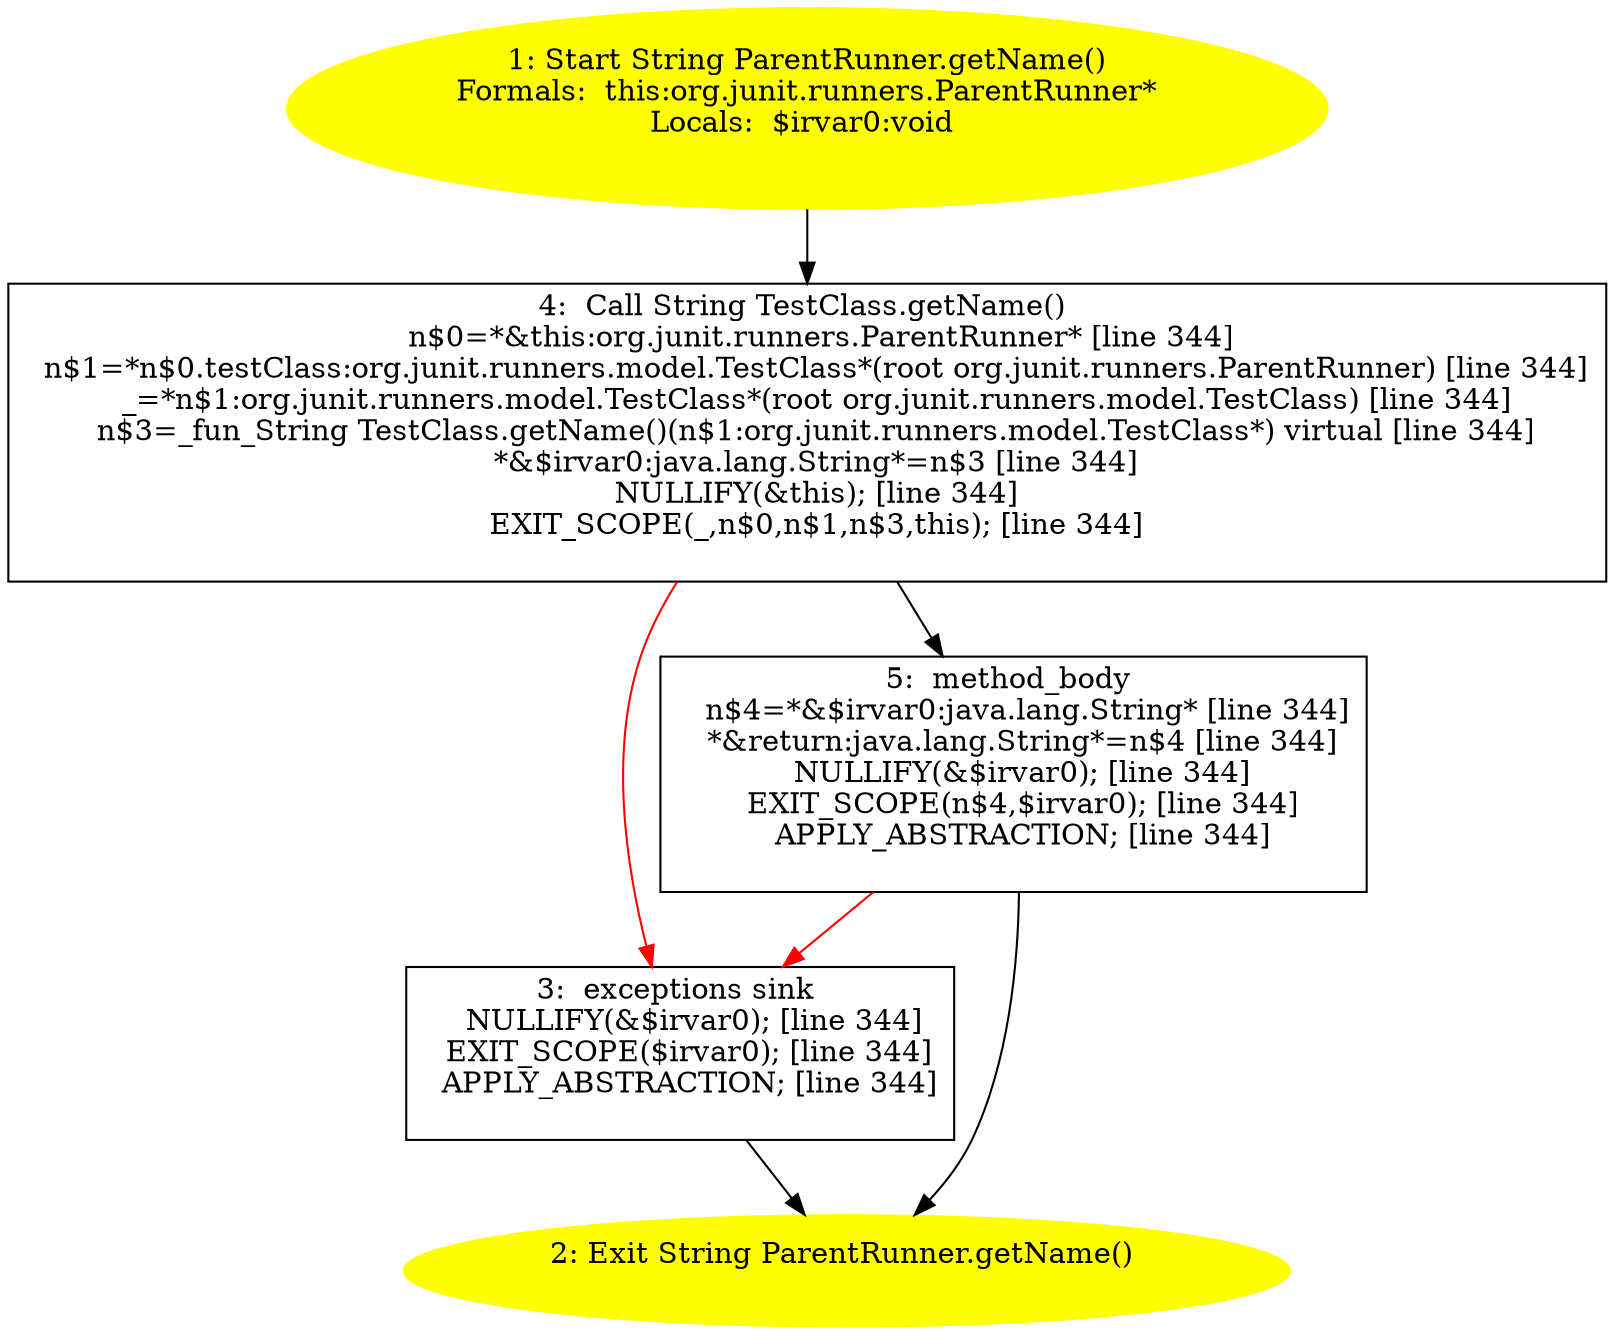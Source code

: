 /* @generated */
digraph cfg {
"org.junit.runners.ParentRunner.getName():java.lang.String.93268d0564945b4d2302413d6e68a586_1" [label="1: Start String ParentRunner.getName()\nFormals:  this:org.junit.runners.ParentRunner*\nLocals:  $irvar0:void \n  " color=yellow style=filled]
	

	 "org.junit.runners.ParentRunner.getName():java.lang.String.93268d0564945b4d2302413d6e68a586_1" -> "org.junit.runners.ParentRunner.getName():java.lang.String.93268d0564945b4d2302413d6e68a586_4" ;
"org.junit.runners.ParentRunner.getName():java.lang.String.93268d0564945b4d2302413d6e68a586_2" [label="2: Exit String ParentRunner.getName() \n  " color=yellow style=filled]
	

"org.junit.runners.ParentRunner.getName():java.lang.String.93268d0564945b4d2302413d6e68a586_3" [label="3:  exceptions sink \n   NULLIFY(&$irvar0); [line 344]\n  EXIT_SCOPE($irvar0); [line 344]\n  APPLY_ABSTRACTION; [line 344]\n " shape="box"]
	

	 "org.junit.runners.ParentRunner.getName():java.lang.String.93268d0564945b4d2302413d6e68a586_3" -> "org.junit.runners.ParentRunner.getName():java.lang.String.93268d0564945b4d2302413d6e68a586_2" ;
"org.junit.runners.ParentRunner.getName():java.lang.String.93268d0564945b4d2302413d6e68a586_4" [label="4:  Call String TestClass.getName() \n   n$0=*&this:org.junit.runners.ParentRunner* [line 344]\n  n$1=*n$0.testClass:org.junit.runners.model.TestClass*(root org.junit.runners.ParentRunner) [line 344]\n  _=*n$1:org.junit.runners.model.TestClass*(root org.junit.runners.model.TestClass) [line 344]\n  n$3=_fun_String TestClass.getName()(n$1:org.junit.runners.model.TestClass*) virtual [line 344]\n  *&$irvar0:java.lang.String*=n$3 [line 344]\n  NULLIFY(&this); [line 344]\n  EXIT_SCOPE(_,n$0,n$1,n$3,this); [line 344]\n " shape="box"]
	

	 "org.junit.runners.ParentRunner.getName():java.lang.String.93268d0564945b4d2302413d6e68a586_4" -> "org.junit.runners.ParentRunner.getName():java.lang.String.93268d0564945b4d2302413d6e68a586_5" ;
	 "org.junit.runners.ParentRunner.getName():java.lang.String.93268d0564945b4d2302413d6e68a586_4" -> "org.junit.runners.ParentRunner.getName():java.lang.String.93268d0564945b4d2302413d6e68a586_3" [color="red" ];
"org.junit.runners.ParentRunner.getName():java.lang.String.93268d0564945b4d2302413d6e68a586_5" [label="5:  method_body \n   n$4=*&$irvar0:java.lang.String* [line 344]\n  *&return:java.lang.String*=n$4 [line 344]\n  NULLIFY(&$irvar0); [line 344]\n  EXIT_SCOPE(n$4,$irvar0); [line 344]\n  APPLY_ABSTRACTION; [line 344]\n " shape="box"]
	

	 "org.junit.runners.ParentRunner.getName():java.lang.String.93268d0564945b4d2302413d6e68a586_5" -> "org.junit.runners.ParentRunner.getName():java.lang.String.93268d0564945b4d2302413d6e68a586_2" ;
	 "org.junit.runners.ParentRunner.getName():java.lang.String.93268d0564945b4d2302413d6e68a586_5" -> "org.junit.runners.ParentRunner.getName():java.lang.String.93268d0564945b4d2302413d6e68a586_3" [color="red" ];
}
